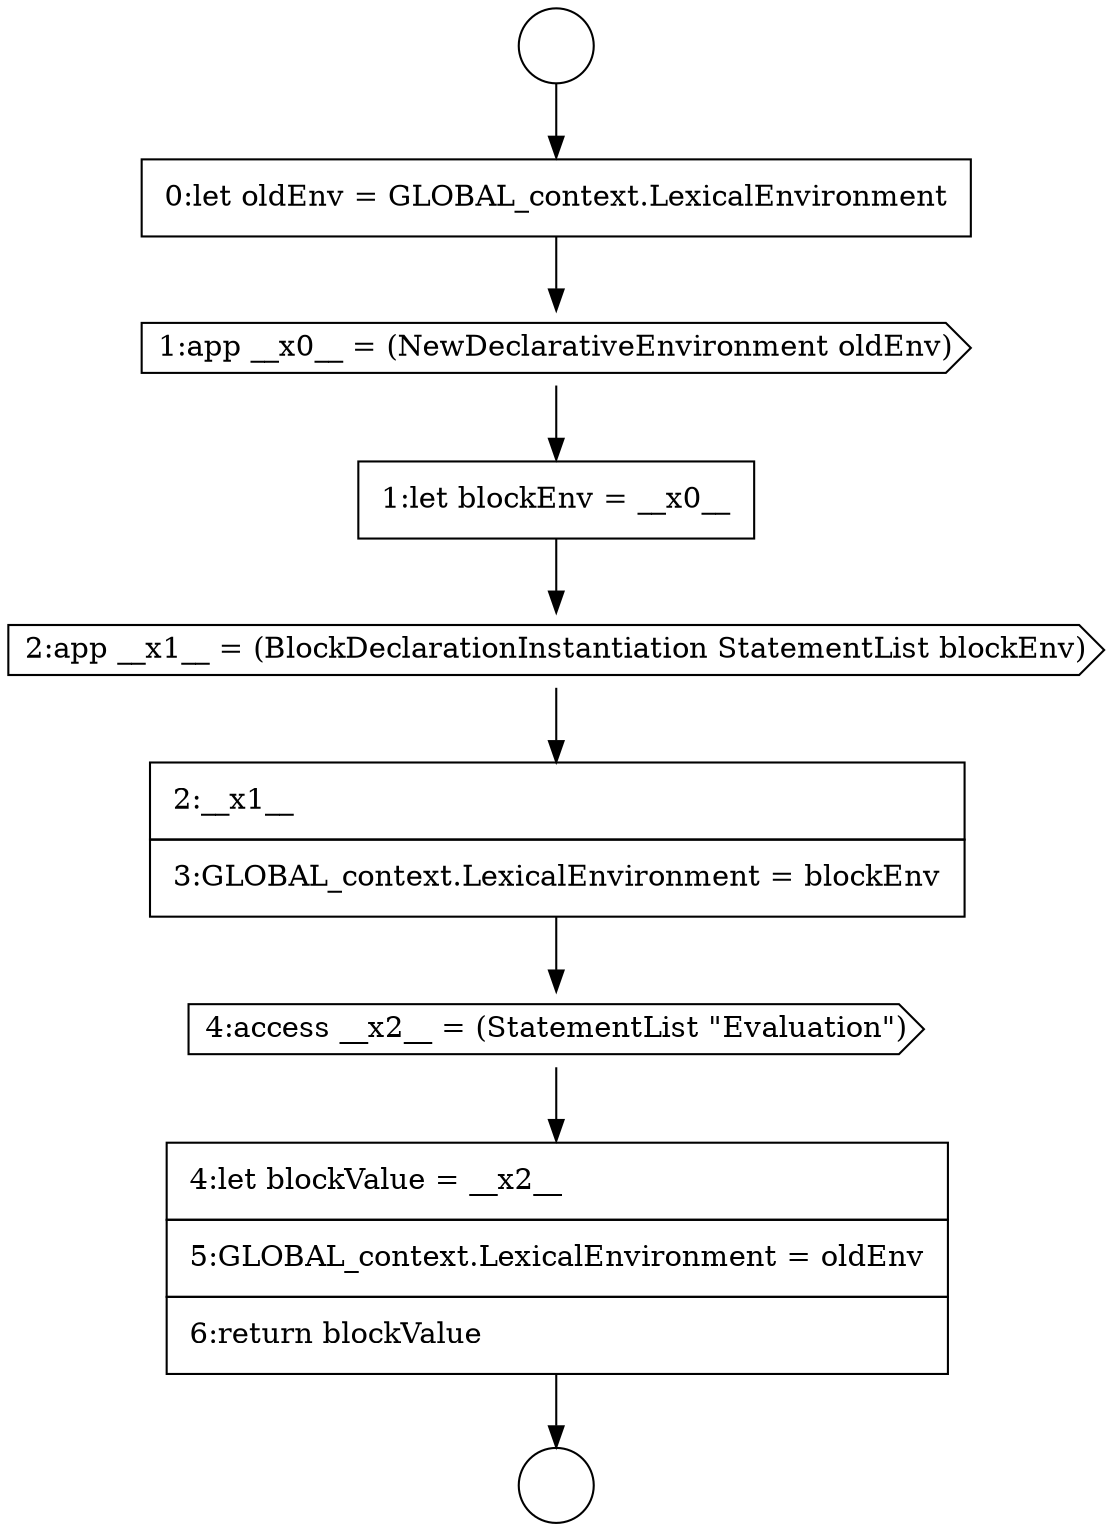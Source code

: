 digraph {
  node5797 [shape=none, margin=0, label=<<font color="black">
    <table border="0" cellborder="1" cellspacing="0" cellpadding="10">
      <tr><td align="left">0:let oldEnv = GLOBAL_context.LexicalEnvironment</td></tr>
    </table>
  </font>> color="black" fillcolor="white" style=filled]
  node5802 [shape=cds, label=<<font color="black">4:access __x2__ = (StatementList &quot;Evaluation&quot;)</font>> color="black" fillcolor="white" style=filled]
  node5798 [shape=cds, label=<<font color="black">1:app __x0__ = (NewDeclarativeEnvironment oldEnv)</font>> color="black" fillcolor="white" style=filled]
  node5801 [shape=none, margin=0, label=<<font color="black">
    <table border="0" cellborder="1" cellspacing="0" cellpadding="10">
      <tr><td align="left">2:__x1__</td></tr>
      <tr><td align="left">3:GLOBAL_context.LexicalEnvironment = blockEnv</td></tr>
    </table>
  </font>> color="black" fillcolor="white" style=filled]
  node5799 [shape=none, margin=0, label=<<font color="black">
    <table border="0" cellborder="1" cellspacing="0" cellpadding="10">
      <tr><td align="left">1:let blockEnv = __x0__</td></tr>
    </table>
  </font>> color="black" fillcolor="white" style=filled]
  node5795 [shape=circle label=" " color="black" fillcolor="white" style=filled]
  node5800 [shape=cds, label=<<font color="black">2:app __x1__ = (BlockDeclarationInstantiation StatementList blockEnv)</font>> color="black" fillcolor="white" style=filled]
  node5796 [shape=circle label=" " color="black" fillcolor="white" style=filled]
  node5803 [shape=none, margin=0, label=<<font color="black">
    <table border="0" cellborder="1" cellspacing="0" cellpadding="10">
      <tr><td align="left">4:let blockValue = __x2__</td></tr>
      <tr><td align="left">5:GLOBAL_context.LexicalEnvironment = oldEnv</td></tr>
      <tr><td align="left">6:return blockValue</td></tr>
    </table>
  </font>> color="black" fillcolor="white" style=filled]
  node5797 -> node5798 [ color="black"]
  node5795 -> node5797 [ color="black"]
  node5802 -> node5803 [ color="black"]
  node5800 -> node5801 [ color="black"]
  node5801 -> node5802 [ color="black"]
  node5803 -> node5796 [ color="black"]
  node5799 -> node5800 [ color="black"]
  node5798 -> node5799 [ color="black"]
}
